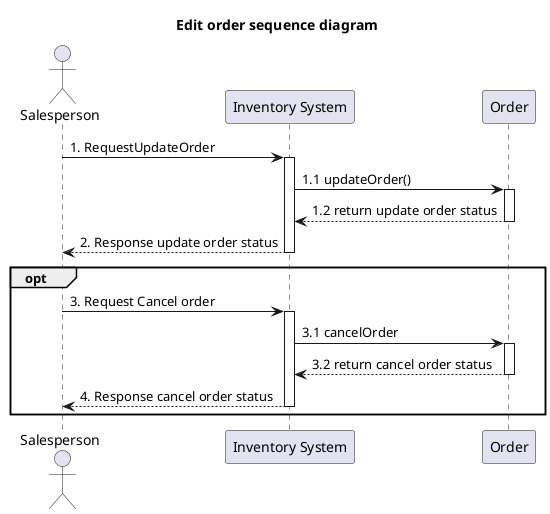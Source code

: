 @startuml
'example
title Edit order sequence diagram

actor Salesperson as actorSalesperson
participant "Inventory System" as InventorySystem
'participant "Inventory" as classInventory
participant "Order" as classOrder

actorSalesperson -> InventorySystem: 1. RequestUpdateOrder
activate InventorySystem

'-------------- START view product ---------------
InventorySystem -> classOrder: 1.1 updateOrder()
activate classOrder

classOrder --> InventorySystem: 1.2 return update order status
deactivate classOrder


'-------------- END view product ---------------

InventorySystem --> actorSalesperson : 2. Response update order status

deactivate InventorySystem


'----------------------------- optional ---------------------
opt

actorSalesperson -> InventorySystem: 3. Request Cancel order
activate InventorySystem

InventorySystem -> classOrder: 3.1 cancelOrder
activate classOrder

classOrder --> InventorySystem: 3.2 return cancel order status
deactivate classOrder

InventorySystem --> actorSalesperson: 4. Response cancel order status
deactivate InventorySystem

end


@enduml